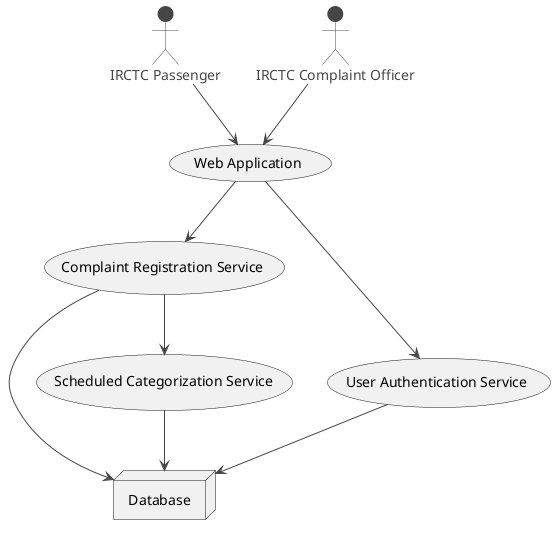 @startuml
!theme vibrant
actor "IRCTC Passenger"
actor "IRCTC Complaint Officer"

"IRCTC Passenger" --> (Web Application)
"IRCTC Complaint Officer" --> (Web Application)

(Web Application) --> (Complaint Registration Service)
(Web Application) --> (User Authentication Service)
(Complaint Registration Service) --> (Scheduled Categorization Service)

(User Authentication Service) --> (Database)
(Scheduled Categorization Service) --> (Database)

(Complaint Registration Service) --> "Database"

node "Database" {
}
@enduml
